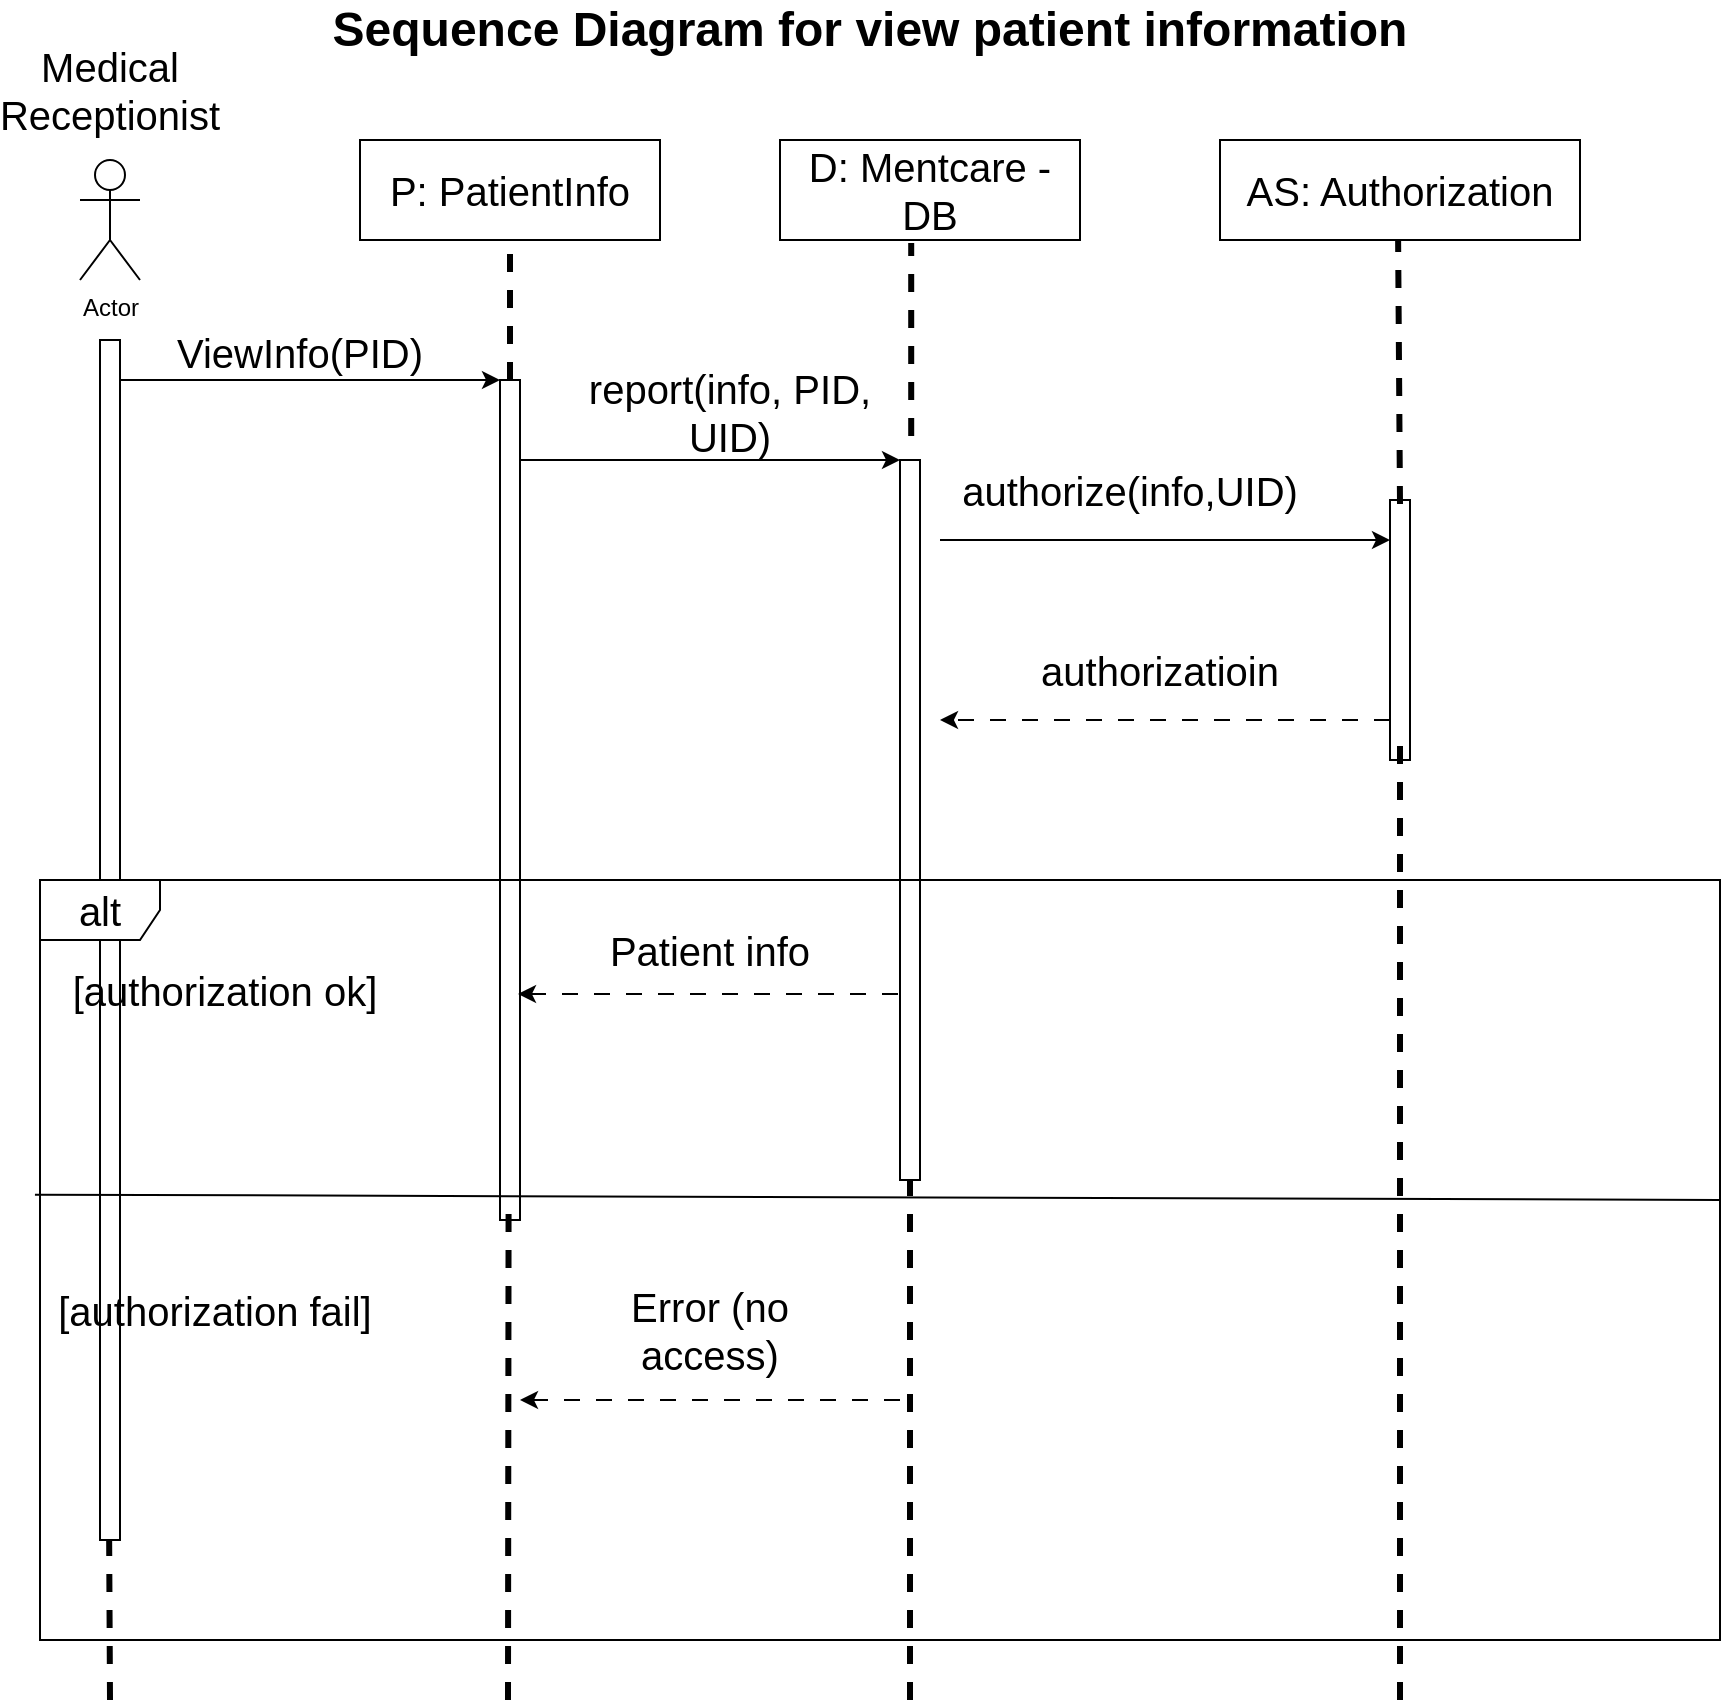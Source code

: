 <mxfile version="24.3.0" type="device">
  <diagram name="Page-1" id="cDKcOa3SENPQKOpzo1GX">
    <mxGraphModel dx="1444" dy="927" grid="1" gridSize="10" guides="1" tooltips="1" connect="1" arrows="1" fold="1" page="1" pageScale="1" pageWidth="827" pageHeight="1169" math="0" shadow="0">
      <root>
        <mxCell id="0" />
        <mxCell id="1" parent="0" />
        <mxCell id="ZxDzX1OIMMhB_YbbfT3x-1" value="Actor" style="shape=umlActor;verticalLabelPosition=bottom;verticalAlign=top;html=1;outlineConnect=0;" vertex="1" parent="1">
          <mxGeometry x="140" y="110" width="30" height="60" as="geometry" />
        </mxCell>
        <mxCell id="ZxDzX1OIMMhB_YbbfT3x-2" value="&lt;font size=&quot;1&quot; style=&quot;&quot;&gt;&lt;b style=&quot;font-size: 24px;&quot;&gt;Sequence Diagram for view patient information&lt;/b&gt;&lt;/font&gt;" style="text;html=1;align=center;verticalAlign=middle;whiteSpace=wrap;rounded=0;" vertex="1" parent="1">
          <mxGeometry x="250" y="30" width="570" height="30" as="geometry" />
        </mxCell>
        <mxCell id="ZxDzX1OIMMhB_YbbfT3x-3" value="&lt;font style=&quot;font-size: 20px;&quot;&gt;Medical Receptionist&lt;/font&gt;" style="text;html=1;align=center;verticalAlign=middle;whiteSpace=wrap;rounded=0;" vertex="1" parent="1">
          <mxGeometry x="125" y="60" width="60" height="30" as="geometry" />
        </mxCell>
        <mxCell id="ZxDzX1OIMMhB_YbbfT3x-7" value="" style="html=1;points=[[0,0,0,0,5],[0,1,0,0,-5],[1,0,0,0,5],[1,1,0,0,-5]];perimeter=orthogonalPerimeter;outlineConnect=0;targetShapes=umlLifeline;portConstraint=eastwest;newEdgeStyle={&quot;curved&quot;:0,&quot;rounded&quot;:0};" vertex="1" parent="1">
          <mxGeometry x="150" y="200" width="10" height="600" as="geometry" />
        </mxCell>
        <mxCell id="ZxDzX1OIMMhB_YbbfT3x-8" value="&lt;font style=&quot;font-size: 20px;&quot;&gt;P: PatientInfo&lt;/font&gt;" style="html=1;whiteSpace=wrap;" vertex="1" parent="1">
          <mxGeometry x="280" y="100" width="150" height="50" as="geometry" />
        </mxCell>
        <mxCell id="ZxDzX1OIMMhB_YbbfT3x-9" value="&lt;font style=&quot;font-size: 20px;&quot;&gt;D: Mentcare - DB&lt;/font&gt;" style="html=1;whiteSpace=wrap;" vertex="1" parent="1">
          <mxGeometry x="490" y="100" width="150" height="50" as="geometry" />
        </mxCell>
        <mxCell id="ZxDzX1OIMMhB_YbbfT3x-10" value="&lt;span style=&quot;font-size: 20px;&quot;&gt;AS: Authorization&lt;/span&gt;" style="html=1;whiteSpace=wrap;" vertex="1" parent="1">
          <mxGeometry x="710" y="100" width="180" height="50" as="geometry" />
        </mxCell>
        <mxCell id="ZxDzX1OIMMhB_YbbfT3x-11" value="" style="html=1;points=[[0,0,0,0,5],[0,1,0,0,-5],[1,0,0,0,5],[1,1,0,0,-5]];perimeter=orthogonalPerimeter;outlineConnect=0;targetShapes=umlLifeline;portConstraint=eastwest;newEdgeStyle={&quot;curved&quot;:0,&quot;rounded&quot;:0};" vertex="1" parent="1">
          <mxGeometry x="350" y="220" width="10" height="420" as="geometry" />
        </mxCell>
        <mxCell id="ZxDzX1OIMMhB_YbbfT3x-12" value="" style="html=1;points=[[0,0,0,0,5],[0,1,0,0,-5],[1,0,0,0,5],[1,1,0,0,-5]];perimeter=orthogonalPerimeter;outlineConnect=0;targetShapes=umlLifeline;portConstraint=eastwest;newEdgeStyle={&quot;curved&quot;:0,&quot;rounded&quot;:0};" vertex="1" parent="1">
          <mxGeometry x="550" y="260" width="10" height="360" as="geometry" />
        </mxCell>
        <mxCell id="ZxDzX1OIMMhB_YbbfT3x-13" value="" style="html=1;points=[[0,0,0,0,5],[0,1,0,0,-5],[1,0,0,0,5],[1,1,0,0,-5]];perimeter=orthogonalPerimeter;outlineConnect=0;targetShapes=umlLifeline;portConstraint=eastwest;newEdgeStyle={&quot;curved&quot;:0,&quot;rounded&quot;:0};" vertex="1" parent="1">
          <mxGeometry x="795" y="280" width="10" height="130" as="geometry" />
        </mxCell>
        <mxCell id="ZxDzX1OIMMhB_YbbfT3x-14" value="" style="endArrow=classic;html=1;rounded=0;" edge="1" parent="1" target="ZxDzX1OIMMhB_YbbfT3x-11">
          <mxGeometry width="50" height="50" relative="1" as="geometry">
            <mxPoint x="160" y="220" as="sourcePoint" />
            <mxPoint x="210" y="170" as="targetPoint" />
          </mxGeometry>
        </mxCell>
        <mxCell id="ZxDzX1OIMMhB_YbbfT3x-15" value="&lt;font style=&quot;font-size: 20px;&quot;&gt;ViewInfo(PID)&lt;/font&gt;" style="text;html=1;align=center;verticalAlign=middle;whiteSpace=wrap;rounded=0;" vertex="1" parent="1">
          <mxGeometry x="220" y="191" width="60" height="30" as="geometry" />
        </mxCell>
        <mxCell id="ZxDzX1OIMMhB_YbbfT3x-18" value="" style="endArrow=classic;html=1;rounded=0;" edge="1" parent="1" target="ZxDzX1OIMMhB_YbbfT3x-12">
          <mxGeometry width="50" height="50" relative="1" as="geometry">
            <mxPoint x="360" y="260" as="sourcePoint" />
            <mxPoint x="410" y="210" as="targetPoint" />
          </mxGeometry>
        </mxCell>
        <mxCell id="ZxDzX1OIMMhB_YbbfT3x-19" value="&lt;span style=&quot;font-size: 20px;&quot;&gt;report(info, PID, UID)&lt;/span&gt;" style="text;html=1;align=center;verticalAlign=middle;whiteSpace=wrap;rounded=0;" vertex="1" parent="1">
          <mxGeometry x="390" y="221" width="150" height="30" as="geometry" />
        </mxCell>
        <mxCell id="ZxDzX1OIMMhB_YbbfT3x-21" value="" style="endArrow=classic;html=1;rounded=0;" edge="1" parent="1" target="ZxDzX1OIMMhB_YbbfT3x-13">
          <mxGeometry width="50" height="50" relative="1" as="geometry">
            <mxPoint x="570" y="300" as="sourcePoint" />
            <mxPoint x="770" y="300" as="targetPoint" />
          </mxGeometry>
        </mxCell>
        <mxCell id="ZxDzX1OIMMhB_YbbfT3x-22" value="" style="endArrow=none;html=1;rounded=0;entryX=0.5;entryY=1;entryDx=0;entryDy=0;dashed=1;strokeWidth=3;" edge="1" parent="1" source="ZxDzX1OIMMhB_YbbfT3x-11" target="ZxDzX1OIMMhB_YbbfT3x-8">
          <mxGeometry width="50" height="50" relative="1" as="geometry">
            <mxPoint x="355" y="210" as="sourcePoint" />
            <mxPoint x="450" y="150" as="targetPoint" />
          </mxGeometry>
        </mxCell>
        <mxCell id="ZxDzX1OIMMhB_YbbfT3x-23" value="" style="endArrow=none;html=1;rounded=0;entryX=0.464;entryY=1.07;entryDx=0;entryDy=0;dashed=1;strokeWidth=3;entryPerimeter=0;" edge="1" parent="1">
          <mxGeometry width="50" height="50" relative="1" as="geometry">
            <mxPoint x="555.6" y="248" as="sourcePoint" />
            <mxPoint x="555.6" y="151.5" as="targetPoint" />
          </mxGeometry>
        </mxCell>
        <mxCell id="ZxDzX1OIMMhB_YbbfT3x-24" value="" style="endArrow=none;html=1;rounded=0;entryX=0.467;entryY=1.06;entryDx=0;entryDy=0;dashed=1;strokeWidth=3;entryPerimeter=0;exitX=0;exitY=0;exitDx=0;exitDy=5;exitPerimeter=0;" edge="1" parent="1">
          <mxGeometry width="50" height="50" relative="1" as="geometry">
            <mxPoint x="800" y="282" as="sourcePoint" />
            <mxPoint x="799.06" y="150" as="targetPoint" />
          </mxGeometry>
        </mxCell>
        <mxCell id="ZxDzX1OIMMhB_YbbfT3x-25" value="&lt;span style=&quot;font-size: 20px;&quot;&gt;authorize(info,UID)&lt;/span&gt;" style="text;html=1;align=center;verticalAlign=middle;whiteSpace=wrap;rounded=0;" vertex="1" parent="1">
          <mxGeometry x="590" y="260" width="150" height="30" as="geometry" />
        </mxCell>
        <mxCell id="ZxDzX1OIMMhB_YbbfT3x-26" value="" style="endArrow=classic;html=1;rounded=0;dashed=1;dashPattern=8 8;" edge="1" parent="1" source="ZxDzX1OIMMhB_YbbfT3x-13">
          <mxGeometry width="50" height="50" relative="1" as="geometry">
            <mxPoint x="620" y="440" as="sourcePoint" />
            <mxPoint x="570" y="390" as="targetPoint" />
          </mxGeometry>
        </mxCell>
        <mxCell id="ZxDzX1OIMMhB_YbbfT3x-27" value="&lt;font style=&quot;font-size: 20px;&quot;&gt;authorizatioin&lt;/font&gt;" style="text;html=1;align=center;verticalAlign=middle;whiteSpace=wrap;rounded=0;" vertex="1" parent="1">
          <mxGeometry x="650" y="350" width="60" height="30" as="geometry" />
        </mxCell>
        <mxCell id="ZxDzX1OIMMhB_YbbfT3x-28" value="" style="endArrow=none;html=1;rounded=0;entryX=0.5;entryY=1;entryDx=0;entryDy=0;dashed=1;strokeWidth=3;" edge="1" parent="1">
          <mxGeometry width="50" height="50" relative="1" as="geometry">
            <mxPoint x="354" y="880" as="sourcePoint" />
            <mxPoint x="354.29" y="635" as="targetPoint" />
          </mxGeometry>
        </mxCell>
        <mxCell id="ZxDzX1OIMMhB_YbbfT3x-30" value="" style="endArrow=none;html=1;rounded=0;dashed=1;strokeWidth=3;" edge="1" parent="1" target="ZxDzX1OIMMhB_YbbfT3x-12">
          <mxGeometry width="50" height="50" relative="1" as="geometry">
            <mxPoint x="555" y="880" as="sourcePoint" />
            <mxPoint x="364.29" y="645" as="targetPoint" />
          </mxGeometry>
        </mxCell>
        <mxCell id="ZxDzX1OIMMhB_YbbfT3x-31" value="" style="endArrow=none;html=1;rounded=0;dashed=1;strokeWidth=3;entryX=0;entryY=1;entryDx=0;entryDy=-5;entryPerimeter=0;" edge="1" parent="1">
          <mxGeometry width="50" height="50" relative="1" as="geometry">
            <mxPoint x="800" y="880" as="sourcePoint" />
            <mxPoint x="800.0" y="402" as="targetPoint" />
          </mxGeometry>
        </mxCell>
        <mxCell id="ZxDzX1OIMMhB_YbbfT3x-32" value="" style="endArrow=none;html=1;rounded=0;entryX=0.5;entryY=1;entryDx=0;entryDy=0;dashed=1;strokeWidth=3;" edge="1" parent="1">
          <mxGeometry width="50" height="50" relative="1" as="geometry">
            <mxPoint x="155" y="880" as="sourcePoint" />
            <mxPoint x="154.58" y="800" as="targetPoint" />
          </mxGeometry>
        </mxCell>
        <mxCell id="ZxDzX1OIMMhB_YbbfT3x-33" value="&lt;font style=&quot;font-size: 20px;&quot;&gt;alt&lt;/font&gt;" style="shape=umlFrame;whiteSpace=wrap;html=1;pointerEvents=0;" vertex="1" parent="1">
          <mxGeometry x="120" y="470" width="840" height="380" as="geometry" />
        </mxCell>
        <mxCell id="ZxDzX1OIMMhB_YbbfT3x-34" value="" style="endArrow=none;html=1;rounded=0;" edge="1" parent="1" target="ZxDzX1OIMMhB_YbbfT3x-33">
          <mxGeometry width="50" height="50" relative="1" as="geometry">
            <mxPoint x="120" y="670" as="sourcePoint" />
            <mxPoint x="170" y="620" as="targetPoint" />
          </mxGeometry>
        </mxCell>
        <mxCell id="ZxDzX1OIMMhB_YbbfT3x-36" value="" style="endArrow=none;html=1;rounded=0;exitX=-0.003;exitY=0.414;exitDx=0;exitDy=0;exitPerimeter=0;entryX=1;entryY=0.421;entryDx=0;entryDy=0;entryPerimeter=0;" edge="1" parent="1" source="ZxDzX1OIMMhB_YbbfT3x-33" target="ZxDzX1OIMMhB_YbbfT3x-33">
          <mxGeometry width="50" height="50" relative="1" as="geometry">
            <mxPoint x="1170" y="90" as="sourcePoint" />
            <mxPoint x="960" y="640" as="targetPoint" />
          </mxGeometry>
        </mxCell>
        <mxCell id="ZxDzX1OIMMhB_YbbfT3x-37" value="" style="endArrow=classic;html=1;rounded=0;dashed=1;dashPattern=8 8;" edge="1" parent="1">
          <mxGeometry width="50" height="50" relative="1" as="geometry">
            <mxPoint x="549" y="527" as="sourcePoint" />
            <mxPoint x="359.0" y="527.0" as="targetPoint" />
          </mxGeometry>
        </mxCell>
        <mxCell id="ZxDzX1OIMMhB_YbbfT3x-38" value="&lt;font style=&quot;font-size: 20px;&quot;&gt;Patient info&lt;/font&gt;" style="text;html=1;align=center;verticalAlign=middle;whiteSpace=wrap;rounded=0;" vertex="1" parent="1">
          <mxGeometry x="400" y="490" width="110" height="30" as="geometry" />
        </mxCell>
        <mxCell id="ZxDzX1OIMMhB_YbbfT3x-39" value="" style="endArrow=classic;html=1;rounded=0;dashed=1;dashPattern=8 8;" edge="1" parent="1">
          <mxGeometry width="50" height="50" relative="1" as="geometry">
            <mxPoint x="550" y="730" as="sourcePoint" />
            <mxPoint x="360.0" y="730.0" as="targetPoint" />
          </mxGeometry>
        </mxCell>
        <mxCell id="ZxDzX1OIMMhB_YbbfT3x-40" value="&lt;font style=&quot;font-size: 20px;&quot;&gt;Error (no access)&lt;/font&gt;" style="text;html=1;align=center;verticalAlign=middle;whiteSpace=wrap;rounded=0;" vertex="1" parent="1">
          <mxGeometry x="400" y="680" width="110" height="30" as="geometry" />
        </mxCell>
        <mxCell id="ZxDzX1OIMMhB_YbbfT3x-41" value="&lt;font style=&quot;font-size: 20px;&quot;&gt;[authorization ok]&lt;/font&gt;" style="text;html=1;align=center;verticalAlign=middle;whiteSpace=wrap;rounded=0;" vertex="1" parent="1">
          <mxGeometry x="125" y="510" width="175" height="30" as="geometry" />
        </mxCell>
        <mxCell id="ZxDzX1OIMMhB_YbbfT3x-42" value="&lt;font style=&quot;font-size: 20px;&quot;&gt;[authorization fail]&lt;/font&gt;" style="text;html=1;align=center;verticalAlign=middle;whiteSpace=wrap;rounded=0;" vertex="1" parent="1">
          <mxGeometry x="120" y="670" width="175" height="30" as="geometry" />
        </mxCell>
      </root>
    </mxGraphModel>
  </diagram>
</mxfile>
